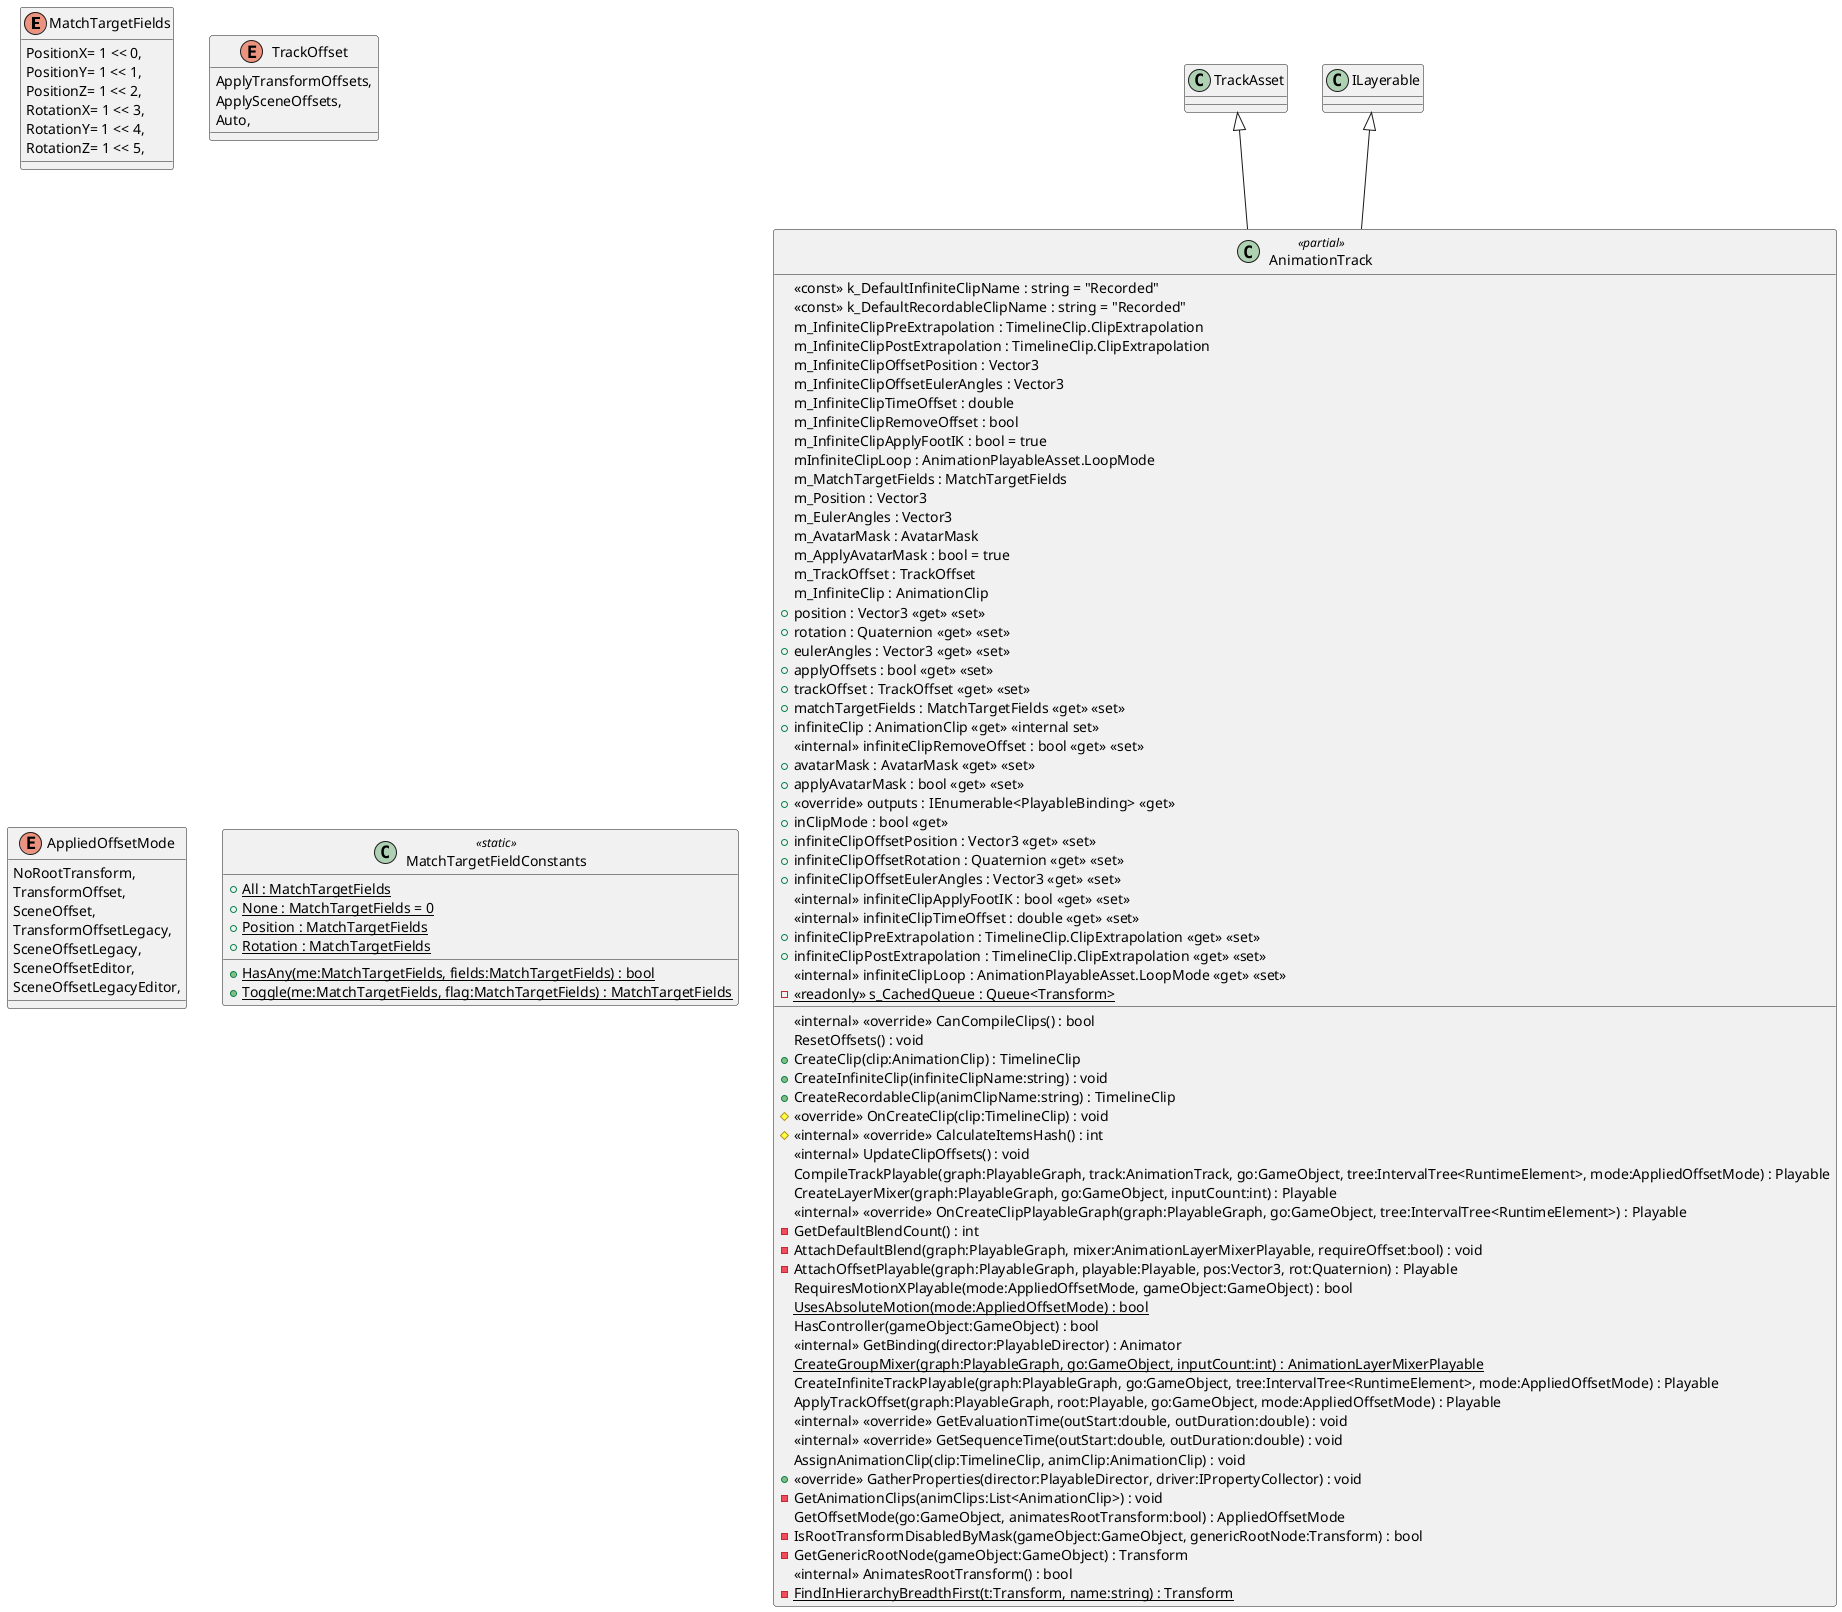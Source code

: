 @startuml
enum MatchTargetFields {
    PositionX= 1 << 0,
    PositionY= 1 << 1,
    PositionZ= 1 << 2,
    RotationX= 1 << 3,
    RotationY= 1 << 4,
    RotationZ= 1 << 5,
}
enum TrackOffset {
    ApplyTransformOffsets,
    ApplySceneOffsets,
    Auto,
}
enum AppliedOffsetMode {
    NoRootTransform,
    TransformOffset,
    SceneOffset,
    TransformOffsetLegacy,
    SceneOffsetLegacy,
    SceneOffsetEditor,
    SceneOffsetLegacyEditor,
}
class MatchTargetFieldConstants <<static>> {
    + {static} All : MatchTargetFields
    + {static} None : MatchTargetFields = 0
    + {static} Position : MatchTargetFields
    + {static} Rotation : MatchTargetFields
    + {static} HasAny(me:MatchTargetFields, fields:MatchTargetFields) : bool
    + {static} Toggle(me:MatchTargetFields, flag:MatchTargetFields) : MatchTargetFields
}
class AnimationTrack <<partial>> {
    <<const>> k_DefaultInfiniteClipName : string = "Recorded"
    <<const>> k_DefaultRecordableClipName : string = "Recorded"
    m_InfiniteClipPreExtrapolation : TimelineClip.ClipExtrapolation
    m_InfiniteClipPostExtrapolation : TimelineClip.ClipExtrapolation
    m_InfiniteClipOffsetPosition : Vector3
    m_InfiniteClipOffsetEulerAngles : Vector3
    m_InfiniteClipTimeOffset : double
    m_InfiniteClipRemoveOffset : bool
    m_InfiniteClipApplyFootIK : bool = true
    mInfiniteClipLoop : AnimationPlayableAsset.LoopMode
    m_MatchTargetFields : MatchTargetFields
    m_Position : Vector3
    m_EulerAngles : Vector3
    m_AvatarMask : AvatarMask
    m_ApplyAvatarMask : bool = true
    m_TrackOffset : TrackOffset
    m_InfiniteClip : AnimationClip
    + position : Vector3 <<get>> <<set>>
    + rotation : Quaternion <<get>> <<set>>
    + eulerAngles : Vector3 <<get>> <<set>>
    + applyOffsets : bool <<get>> <<set>>
    + trackOffset : TrackOffset <<get>> <<set>>
    + matchTargetFields : MatchTargetFields <<get>> <<set>>
    + infiniteClip : AnimationClip <<get>> <<internal set>>
    <<internal>> infiniteClipRemoveOffset : bool <<get>> <<set>>
    + avatarMask : AvatarMask <<get>> <<set>>
    + applyAvatarMask : bool <<get>> <<set>>
    <<internal>> <<override>> CanCompileClips() : bool
    + <<override>> outputs : IEnumerable<PlayableBinding> <<get>>
    + inClipMode : bool <<get>>
    + infiniteClipOffsetPosition : Vector3 <<get>> <<set>>
    + infiniteClipOffsetRotation : Quaternion <<get>> <<set>>
    + infiniteClipOffsetEulerAngles : Vector3 <<get>> <<set>>
    <<internal>> infiniteClipApplyFootIK : bool <<get>> <<set>>
    <<internal>> infiniteClipTimeOffset : double <<get>> <<set>>
    + infiniteClipPreExtrapolation : TimelineClip.ClipExtrapolation <<get>> <<set>>
    + infiniteClipPostExtrapolation : TimelineClip.ClipExtrapolation <<get>> <<set>>
    <<internal>> infiniteClipLoop : AnimationPlayableAsset.LoopMode <<get>> <<set>>
    ResetOffsets() : void
    + CreateClip(clip:AnimationClip) : TimelineClip
    + CreateInfiniteClip(infiniteClipName:string) : void
    + CreateRecordableClip(animClipName:string) : TimelineClip
    # <<override>> OnCreateClip(clip:TimelineClip) : void
    # <<internal>> <<override>> CalculateItemsHash() : int
    <<internal>> UpdateClipOffsets() : void
    CompileTrackPlayable(graph:PlayableGraph, track:AnimationTrack, go:GameObject, tree:IntervalTree<RuntimeElement>, mode:AppliedOffsetMode) : Playable
    CreateLayerMixer(graph:PlayableGraph, go:GameObject, inputCount:int) : Playable
    <<internal>> <<override>> OnCreateClipPlayableGraph(graph:PlayableGraph, go:GameObject, tree:IntervalTree<RuntimeElement>) : Playable
    - GetDefaultBlendCount() : int
    - AttachDefaultBlend(graph:PlayableGraph, mixer:AnimationLayerMixerPlayable, requireOffset:bool) : void
    - AttachOffsetPlayable(graph:PlayableGraph, playable:Playable, pos:Vector3, rot:Quaternion) : Playable
    RequiresMotionXPlayable(mode:AppliedOffsetMode, gameObject:GameObject) : bool
    {static} UsesAbsoluteMotion(mode:AppliedOffsetMode) : bool
    HasController(gameObject:GameObject) : bool
    <<internal>> GetBinding(director:PlayableDirector) : Animator
    {static} CreateGroupMixer(graph:PlayableGraph, go:GameObject, inputCount:int) : AnimationLayerMixerPlayable
    CreateInfiniteTrackPlayable(graph:PlayableGraph, go:GameObject, tree:IntervalTree<RuntimeElement>, mode:AppliedOffsetMode) : Playable
    ApplyTrackOffset(graph:PlayableGraph, root:Playable, go:GameObject, mode:AppliedOffsetMode) : Playable
    <<internal>> <<override>> GetEvaluationTime(outStart:double, outDuration:double) : void
    <<internal>> <<override>> GetSequenceTime(outStart:double, outDuration:double) : void
    AssignAnimationClip(clip:TimelineClip, animClip:AnimationClip) : void
    + <<override>> GatherProperties(director:PlayableDirector, driver:IPropertyCollector) : void
    - GetAnimationClips(animClips:List<AnimationClip>) : void
    GetOffsetMode(go:GameObject, animatesRootTransform:bool) : AppliedOffsetMode
    - IsRootTransformDisabledByMask(gameObject:GameObject, genericRootNode:Transform) : bool
    - GetGenericRootNode(gameObject:GameObject) : Transform
    <<internal>> AnimatesRootTransform() : bool
    - {static} <<readonly>> s_CachedQueue : Queue<Transform>
    - {static} FindInHierarchyBreadthFirst(t:Transform, name:string) : Transform
}
TrackAsset <|-- AnimationTrack
ILayerable <|-- AnimationTrack
@enduml
